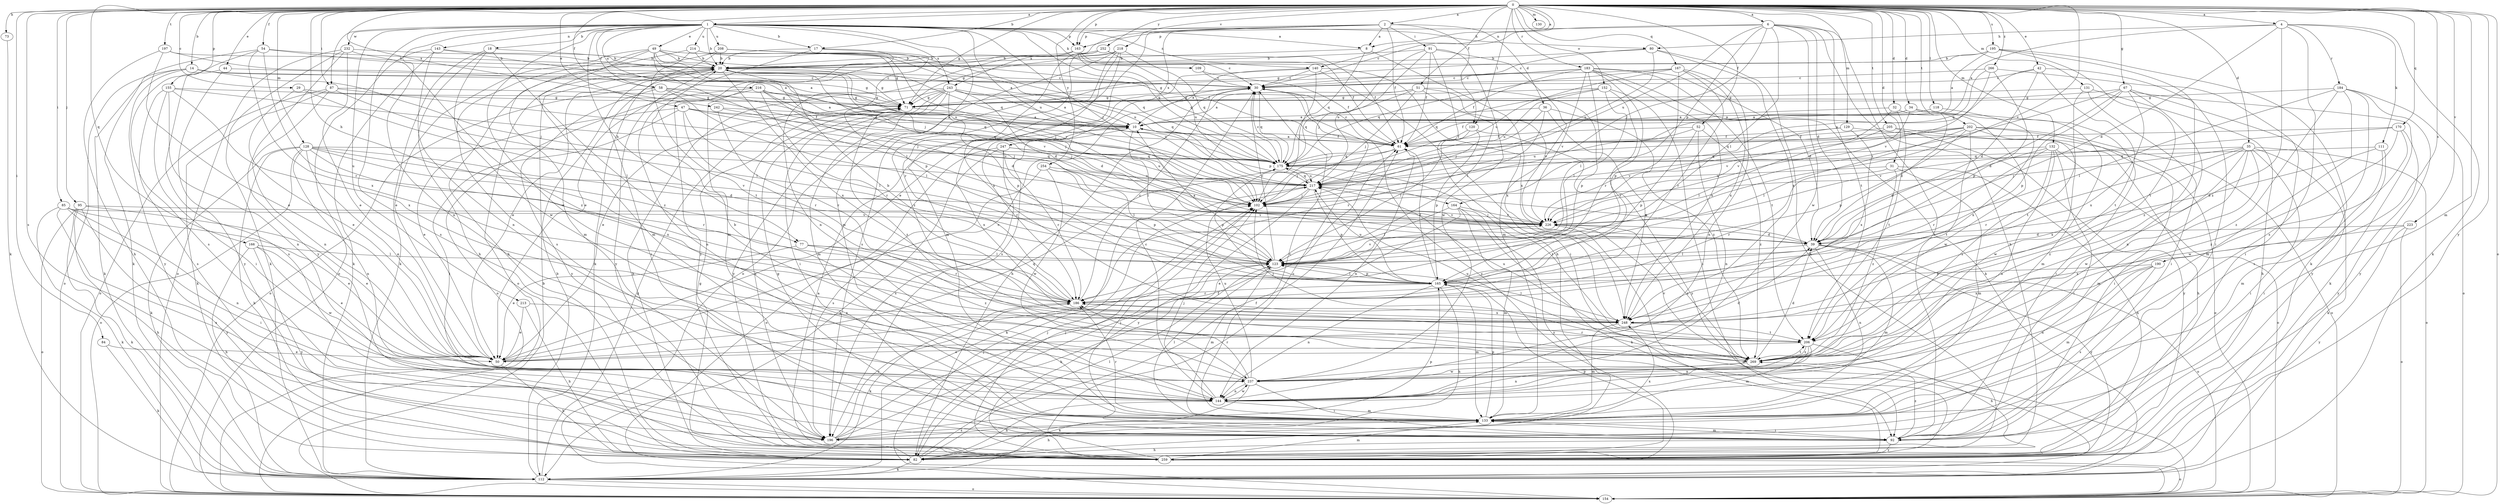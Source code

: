 strict digraph  {
0;
1;
2;
4;
6;
8;
10;
14;
17;
18;
20;
29;
30;
31;
32;
34;
35;
36;
39;
42;
44;
47;
49;
50;
51;
52;
54;
58;
61;
67;
71;
73;
77;
80;
82;
84;
85;
87;
91;
92;
95;
102;
109;
111;
112;
118;
120;
123;
128;
129;
130;
131;
132;
133;
140;
143;
144;
152;
154;
155;
163;
164;
165;
166;
167;
170;
175;
183;
184;
186;
190;
195;
196;
197;
202;
205;
206;
208;
213;
214;
216;
217;
218;
223;
226;
232;
237;
242;
243;
247;
248;
252;
254;
259;
266;
269;
0 -> 1  [label=a];
0 -> 2  [label=a];
0 -> 4  [label=a];
0 -> 6  [label=a];
0 -> 8  [label=a];
0 -> 14  [label=b];
0 -> 17  [label=b];
0 -> 29  [label=c];
0 -> 31  [label=d];
0 -> 32  [label=d];
0 -> 34  [label=d];
0 -> 35  [label=d];
0 -> 42  [label=e];
0 -> 44  [label=e];
0 -> 47  [label=e];
0 -> 51  [label=f];
0 -> 52  [label=f];
0 -> 54  [label=f];
0 -> 58  [label=f];
0 -> 67  [label=g];
0 -> 71  [label=g];
0 -> 73  [label=h];
0 -> 77  [label=h];
0 -> 84  [label=i];
0 -> 85  [label=i];
0 -> 87  [label=i];
0 -> 95  [label=j];
0 -> 118  [label=l];
0 -> 120  [label=l];
0 -> 128  [label=m];
0 -> 129  [label=m];
0 -> 130  [label=m];
0 -> 131  [label=m];
0 -> 132  [label=m];
0 -> 133  [label=m];
0 -> 140  [label=n];
0 -> 152  [label=o];
0 -> 154  [label=o];
0 -> 155  [label=p];
0 -> 163  [label=p];
0 -> 166  [label=q];
0 -> 167  [label=q];
0 -> 170  [label=q];
0 -> 183  [label=r];
0 -> 190  [label=s];
0 -> 195  [label=s];
0 -> 196  [label=s];
0 -> 197  [label=t];
0 -> 202  [label=t];
0 -> 205  [label=t];
0 -> 218  [label=v];
0 -> 223  [label=v];
0 -> 226  [label=v];
0 -> 242  [label=x];
0 -> 252  [label=y];
0 -> 254  [label=y];
0 -> 259  [label=y];
0 -> 266  [label=z];
1 -> 8  [label=a];
1 -> 17  [label=b];
1 -> 18  [label=b];
1 -> 20  [label=b];
1 -> 49  [label=e];
1 -> 58  [label=f];
1 -> 77  [label=h];
1 -> 80  [label=h];
1 -> 87  [label=i];
1 -> 102  [label=j];
1 -> 109  [label=k];
1 -> 133  [label=m];
1 -> 140  [label=n];
1 -> 143  [label=n];
1 -> 144  [label=n];
1 -> 163  [label=p];
1 -> 175  [label=q];
1 -> 196  [label=s];
1 -> 208  [label=u];
1 -> 213  [label=u];
1 -> 214  [label=u];
1 -> 216  [label=u];
1 -> 217  [label=u];
1 -> 232  [label=w];
1 -> 237  [label=w];
1 -> 243  [label=x];
2 -> 8  [label=a];
2 -> 36  [label=d];
2 -> 50  [label=e];
2 -> 61  [label=f];
2 -> 91  [label=i];
2 -> 120  [label=l];
2 -> 163  [label=p];
2 -> 243  [label=x];
2 -> 247  [label=x];
4 -> 10  [label=a];
4 -> 39  [label=d];
4 -> 80  [label=h];
4 -> 111  [label=k];
4 -> 112  [label=k];
4 -> 184  [label=r];
4 -> 196  [label=s];
4 -> 269  [label=z];
6 -> 30  [label=c];
6 -> 39  [label=d];
6 -> 82  [label=h];
6 -> 92  [label=i];
6 -> 102  [label=j];
6 -> 123  [label=l];
6 -> 163  [label=p];
6 -> 164  [label=p];
6 -> 206  [label=t];
6 -> 217  [label=u];
6 -> 237  [label=w];
8 -> 20  [label=b];
8 -> 175  [label=q];
8 -> 248  [label=x];
10 -> 61  [label=f];
10 -> 123  [label=l];
10 -> 164  [label=p];
10 -> 186  [label=r];
10 -> 248  [label=x];
14 -> 30  [label=c];
14 -> 71  [label=g];
14 -> 102  [label=j];
14 -> 112  [label=k];
14 -> 154  [label=o];
14 -> 259  [label=y];
17 -> 20  [label=b];
17 -> 50  [label=e];
17 -> 165  [label=p];
17 -> 259  [label=y];
18 -> 20  [label=b];
18 -> 82  [label=h];
18 -> 112  [label=k];
18 -> 237  [label=w];
18 -> 269  [label=z];
20 -> 30  [label=c];
20 -> 39  [label=d];
20 -> 50  [label=e];
20 -> 71  [label=g];
20 -> 92  [label=i];
20 -> 102  [label=j];
20 -> 154  [label=o];
20 -> 226  [label=v];
20 -> 248  [label=x];
20 -> 259  [label=y];
29 -> 50  [label=e];
29 -> 71  [label=g];
29 -> 123  [label=l];
30 -> 71  [label=g];
30 -> 82  [label=h];
30 -> 175  [label=q];
30 -> 259  [label=y];
31 -> 82  [label=h];
31 -> 133  [label=m];
31 -> 186  [label=r];
31 -> 217  [label=u];
31 -> 269  [label=z];
32 -> 10  [label=a];
32 -> 206  [label=t];
32 -> 226  [label=v];
32 -> 237  [label=w];
34 -> 10  [label=a];
34 -> 39  [label=d];
34 -> 61  [label=f];
34 -> 92  [label=i];
34 -> 133  [label=m];
34 -> 226  [label=v];
35 -> 92  [label=i];
35 -> 102  [label=j];
35 -> 112  [label=k];
35 -> 133  [label=m];
35 -> 154  [label=o];
35 -> 175  [label=q];
35 -> 186  [label=r];
35 -> 237  [label=w];
35 -> 248  [label=x];
35 -> 269  [label=z];
36 -> 10  [label=a];
36 -> 102  [label=j];
36 -> 186  [label=r];
36 -> 248  [label=x];
36 -> 269  [label=z];
39 -> 123  [label=l];
39 -> 133  [label=m];
39 -> 144  [label=n];
39 -> 154  [label=o];
39 -> 217  [label=u];
39 -> 259  [label=y];
42 -> 30  [label=c];
42 -> 39  [label=d];
42 -> 206  [label=t];
42 -> 217  [label=u];
42 -> 269  [label=z];
44 -> 30  [label=c];
44 -> 196  [label=s];
44 -> 259  [label=y];
47 -> 10  [label=a];
47 -> 50  [label=e];
47 -> 92  [label=i];
47 -> 102  [label=j];
47 -> 123  [label=l];
47 -> 175  [label=q];
47 -> 186  [label=r];
49 -> 10  [label=a];
49 -> 20  [label=b];
49 -> 50  [label=e];
49 -> 102  [label=j];
49 -> 123  [label=l];
49 -> 133  [label=m];
49 -> 175  [label=q];
49 -> 196  [label=s];
49 -> 217  [label=u];
50 -> 30  [label=c];
50 -> 39  [label=d];
50 -> 82  [label=h];
50 -> 175  [label=q];
51 -> 10  [label=a];
51 -> 71  [label=g];
51 -> 102  [label=j];
51 -> 123  [label=l];
51 -> 165  [label=p];
51 -> 175  [label=q];
51 -> 226  [label=v];
52 -> 61  [label=f];
52 -> 144  [label=n];
52 -> 165  [label=p];
52 -> 217  [label=u];
52 -> 269  [label=z];
54 -> 20  [label=b];
54 -> 30  [label=c];
54 -> 112  [label=k];
54 -> 186  [label=r];
54 -> 196  [label=s];
54 -> 248  [label=x];
58 -> 61  [label=f];
58 -> 71  [label=g];
58 -> 102  [label=j];
58 -> 123  [label=l];
58 -> 154  [label=o];
58 -> 259  [label=y];
61 -> 10  [label=a];
61 -> 30  [label=c];
61 -> 102  [label=j];
61 -> 144  [label=n];
61 -> 175  [label=q];
67 -> 39  [label=d];
67 -> 71  [label=g];
67 -> 112  [label=k];
67 -> 144  [label=n];
67 -> 165  [label=p];
67 -> 226  [label=v];
67 -> 248  [label=x];
67 -> 259  [label=y];
71 -> 10  [label=a];
71 -> 196  [label=s];
71 -> 269  [label=z];
73 -> 112  [label=k];
77 -> 50  [label=e];
77 -> 123  [label=l];
77 -> 186  [label=r];
77 -> 269  [label=z];
80 -> 20  [label=b];
80 -> 30  [label=c];
80 -> 82  [label=h];
80 -> 217  [label=u];
80 -> 248  [label=x];
82 -> 61  [label=f];
82 -> 71  [label=g];
82 -> 102  [label=j];
82 -> 112  [label=k];
82 -> 123  [label=l];
84 -> 50  [label=e];
84 -> 112  [label=k];
85 -> 50  [label=e];
85 -> 92  [label=i];
85 -> 112  [label=k];
85 -> 144  [label=n];
85 -> 196  [label=s];
85 -> 226  [label=v];
87 -> 71  [label=g];
87 -> 112  [label=k];
87 -> 123  [label=l];
87 -> 144  [label=n];
87 -> 154  [label=o];
87 -> 226  [label=v];
91 -> 20  [label=b];
91 -> 61  [label=f];
91 -> 82  [label=h];
91 -> 102  [label=j];
91 -> 133  [label=m];
91 -> 217  [label=u];
91 -> 237  [label=w];
92 -> 71  [label=g];
92 -> 82  [label=h];
92 -> 102  [label=j];
92 -> 133  [label=m];
92 -> 259  [label=y];
92 -> 269  [label=z];
95 -> 50  [label=e];
95 -> 82  [label=h];
95 -> 112  [label=k];
95 -> 154  [label=o];
95 -> 226  [label=v];
95 -> 259  [label=y];
102 -> 226  [label=v];
109 -> 30  [label=c];
109 -> 61  [label=f];
111 -> 39  [label=d];
111 -> 92  [label=i];
111 -> 133  [label=m];
111 -> 175  [label=q];
112 -> 20  [label=b];
112 -> 71  [label=g];
112 -> 154  [label=o];
118 -> 10  [label=a];
118 -> 248  [label=x];
120 -> 61  [label=f];
120 -> 123  [label=l];
120 -> 165  [label=p];
120 -> 259  [label=y];
123 -> 10  [label=a];
123 -> 30  [label=c];
123 -> 82  [label=h];
123 -> 133  [label=m];
123 -> 165  [label=p];
123 -> 226  [label=v];
128 -> 39  [label=d];
128 -> 50  [label=e];
128 -> 82  [label=h];
128 -> 112  [label=k];
128 -> 144  [label=n];
128 -> 154  [label=o];
128 -> 175  [label=q];
128 -> 186  [label=r];
128 -> 226  [label=v];
128 -> 248  [label=x];
129 -> 61  [label=f];
129 -> 82  [label=h];
129 -> 226  [label=v];
129 -> 248  [label=x];
131 -> 71  [label=g];
131 -> 82  [label=h];
131 -> 92  [label=i];
131 -> 206  [label=t];
132 -> 39  [label=d];
132 -> 92  [label=i];
132 -> 144  [label=n];
132 -> 154  [label=o];
132 -> 175  [label=q];
132 -> 186  [label=r];
132 -> 269  [label=z];
133 -> 30  [label=c];
133 -> 82  [label=h];
133 -> 92  [label=i];
133 -> 123  [label=l];
133 -> 165  [label=p];
133 -> 186  [label=r];
133 -> 196  [label=s];
140 -> 10  [label=a];
140 -> 30  [label=c];
140 -> 92  [label=i];
140 -> 102  [label=j];
140 -> 196  [label=s];
140 -> 248  [label=x];
143 -> 10  [label=a];
143 -> 20  [label=b];
143 -> 112  [label=k];
143 -> 144  [label=n];
143 -> 154  [label=o];
144 -> 30  [label=c];
144 -> 82  [label=h];
144 -> 102  [label=j];
144 -> 133  [label=m];
144 -> 237  [label=w];
152 -> 71  [label=g];
152 -> 92  [label=i];
152 -> 123  [label=l];
152 -> 175  [label=q];
152 -> 186  [label=r];
152 -> 217  [label=u];
154 -> 20  [label=b];
154 -> 102  [label=j];
155 -> 71  [label=g];
155 -> 92  [label=i];
155 -> 102  [label=j];
155 -> 144  [label=n];
155 -> 196  [label=s];
155 -> 248  [label=x];
163 -> 20  [label=b];
163 -> 30  [label=c];
163 -> 61  [label=f];
163 -> 133  [label=m];
163 -> 144  [label=n];
163 -> 175  [label=q];
164 -> 50  [label=e];
164 -> 112  [label=k];
164 -> 123  [label=l];
164 -> 133  [label=m];
164 -> 226  [label=v];
164 -> 259  [label=y];
165 -> 61  [label=f];
165 -> 82  [label=h];
165 -> 123  [label=l];
165 -> 133  [label=m];
165 -> 144  [label=n];
165 -> 186  [label=r];
165 -> 217  [label=u];
166 -> 50  [label=e];
166 -> 82  [label=h];
166 -> 123  [label=l];
166 -> 237  [label=w];
166 -> 259  [label=y];
167 -> 30  [label=c];
167 -> 144  [label=n];
167 -> 165  [label=p];
167 -> 175  [label=q];
167 -> 186  [label=r];
167 -> 217  [label=u];
167 -> 248  [label=x];
170 -> 61  [label=f];
170 -> 226  [label=v];
170 -> 237  [label=w];
170 -> 259  [label=y];
170 -> 269  [label=z];
175 -> 30  [label=c];
175 -> 165  [label=p];
175 -> 206  [label=t];
175 -> 217  [label=u];
183 -> 30  [label=c];
183 -> 39  [label=d];
183 -> 61  [label=f];
183 -> 71  [label=g];
183 -> 112  [label=k];
183 -> 123  [label=l];
183 -> 186  [label=r];
183 -> 206  [label=t];
183 -> 226  [label=v];
183 -> 248  [label=x];
184 -> 71  [label=g];
184 -> 123  [label=l];
184 -> 133  [label=m];
184 -> 154  [label=o];
184 -> 196  [label=s];
184 -> 259  [label=y];
184 -> 269  [label=z];
186 -> 20  [label=b];
186 -> 30  [label=c];
186 -> 112  [label=k];
186 -> 248  [label=x];
190 -> 133  [label=m];
190 -> 144  [label=n];
190 -> 165  [label=p];
190 -> 196  [label=s];
190 -> 248  [label=x];
195 -> 10  [label=a];
195 -> 20  [label=b];
195 -> 71  [label=g];
195 -> 92  [label=i];
195 -> 112  [label=k];
195 -> 206  [label=t];
196 -> 61  [label=f];
196 -> 123  [label=l];
196 -> 165  [label=p];
196 -> 186  [label=r];
196 -> 248  [label=x];
197 -> 10  [label=a];
197 -> 20  [label=b];
197 -> 50  [label=e];
197 -> 82  [label=h];
202 -> 61  [label=f];
202 -> 92  [label=i];
202 -> 102  [label=j];
202 -> 123  [label=l];
202 -> 154  [label=o];
202 -> 165  [label=p];
202 -> 175  [label=q];
202 -> 206  [label=t];
202 -> 237  [label=w];
205 -> 61  [label=f];
205 -> 123  [label=l];
205 -> 154  [label=o];
205 -> 259  [label=y];
206 -> 50  [label=e];
206 -> 82  [label=h];
206 -> 102  [label=j];
206 -> 133  [label=m];
206 -> 144  [label=n];
206 -> 217  [label=u];
206 -> 269  [label=z];
208 -> 20  [label=b];
208 -> 82  [label=h];
208 -> 112  [label=k];
208 -> 175  [label=q];
208 -> 217  [label=u];
208 -> 226  [label=v];
213 -> 50  [label=e];
213 -> 82  [label=h];
213 -> 248  [label=x];
214 -> 20  [label=b];
214 -> 61  [label=f];
214 -> 71  [label=g];
214 -> 133  [label=m];
214 -> 206  [label=t];
216 -> 10  [label=a];
216 -> 39  [label=d];
216 -> 71  [label=g];
216 -> 144  [label=n];
216 -> 154  [label=o];
216 -> 175  [label=q];
216 -> 186  [label=r];
217 -> 102  [label=j];
217 -> 112  [label=k];
217 -> 165  [label=p];
217 -> 175  [label=q];
217 -> 259  [label=y];
218 -> 20  [label=b];
218 -> 71  [label=g];
218 -> 133  [label=m];
218 -> 154  [label=o];
218 -> 175  [label=q];
218 -> 196  [label=s];
218 -> 248  [label=x];
223 -> 39  [label=d];
223 -> 154  [label=o];
223 -> 248  [label=x];
223 -> 259  [label=y];
226 -> 39  [label=d];
226 -> 102  [label=j];
226 -> 154  [label=o];
226 -> 269  [label=z];
232 -> 20  [label=b];
232 -> 50  [label=e];
232 -> 112  [label=k];
232 -> 154  [label=o];
232 -> 259  [label=y];
232 -> 269  [label=z];
237 -> 20  [label=b];
237 -> 92  [label=i];
237 -> 112  [label=k];
237 -> 144  [label=n];
237 -> 186  [label=r];
237 -> 217  [label=u];
242 -> 10  [label=a];
242 -> 102  [label=j];
242 -> 186  [label=r];
243 -> 10  [label=a];
243 -> 39  [label=d];
243 -> 50  [label=e];
243 -> 71  [label=g];
243 -> 82  [label=h];
243 -> 92  [label=i];
243 -> 133  [label=m];
243 -> 165  [label=p];
243 -> 175  [label=q];
243 -> 217  [label=u];
243 -> 259  [label=y];
247 -> 112  [label=k];
247 -> 154  [label=o];
247 -> 175  [label=q];
247 -> 186  [label=r];
247 -> 196  [label=s];
247 -> 217  [label=u];
248 -> 123  [label=l];
248 -> 133  [label=m];
248 -> 206  [label=t];
252 -> 20  [label=b];
252 -> 61  [label=f];
252 -> 186  [label=r];
252 -> 217  [label=u];
252 -> 269  [label=z];
254 -> 123  [label=l];
254 -> 165  [label=p];
254 -> 196  [label=s];
254 -> 217  [label=u];
254 -> 237  [label=w];
259 -> 10  [label=a];
259 -> 30  [label=c];
259 -> 102  [label=j];
259 -> 133  [label=m];
259 -> 154  [label=o];
259 -> 165  [label=p];
266 -> 30  [label=c];
266 -> 92  [label=i];
266 -> 165  [label=p];
266 -> 175  [label=q];
266 -> 226  [label=v];
269 -> 39  [label=d];
269 -> 144  [label=n];
269 -> 186  [label=r];
269 -> 206  [label=t];
269 -> 217  [label=u];
269 -> 226  [label=v];
269 -> 237  [label=w];
}

